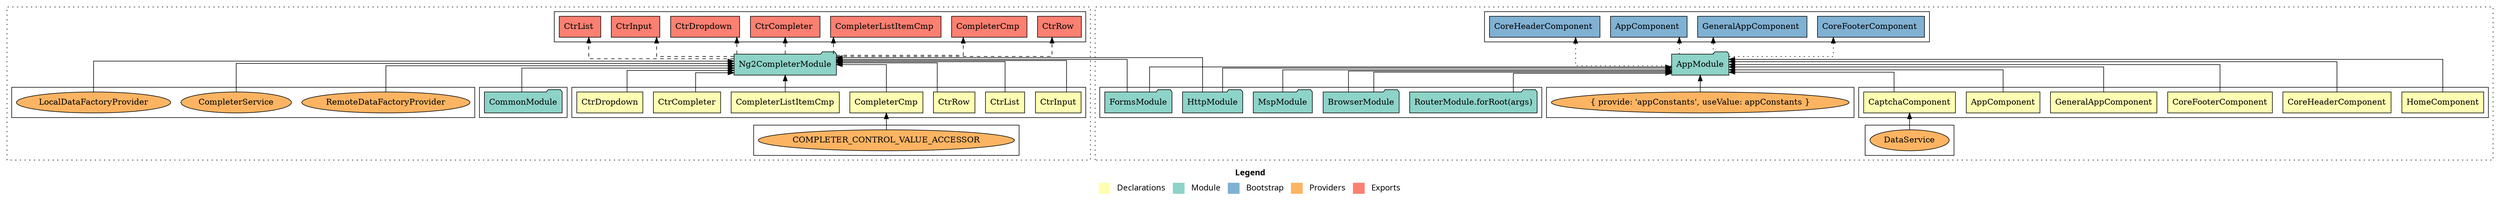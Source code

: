 digraph dependencies { node [shape="rect", style="filled", colorscheme=set312]; ranksep=0.4; compound=false; remincross=true; splines=true; splines=ortho; rankdir=LR; rankdir=TB; rankdir=BT; label=<<table BORDER="0"> <tr> <td colspan="5" align="center"><b>Legend</b></td> </tr> <tr> <td> <table BORDER="0"> <tr> <td bgcolor="#ffffb3" width="20"></td> <td>  Declarations</td> </tr> </table> </td> <td> <table BORDER="0"> <tr> <td bgcolor="#8dd3c7" width="20"></td> <td>  Module</td> </tr> </table> </td> <td> <table BORDER="0"> <tr> <td bgcolor="#80b1d3" width="20"></td> <td>  Bootstrap</td> </tr> </table> </td> <td> <table BORDER="0"> <tr> <td bgcolor="#fdb462" width="20"></td> <td>  Providers</td> </tr> </table> </td> <td> <table BORDER="0"> <tr> <td bgcolor="#fb8072" width="20"></td> <td>  Exports</td> </tr> </table> </td> </tr></table>>; ratio=compress; fontname="sans-serif";  subgraph "cluster_AppModule" { label=""; style="dotted";node [shape="folder", fillcolor=1]; subgraph cluster_AppModule_declarations { style="solid";node [style="filled", shape="rect"]; node [fillcolor=2]; "AppComponent"; node [fillcolor=2]; "CaptchaComponent"; }  "AppComponent" -> "AppModule" [style="solid", lhead="cluster_AppModule" ltail="cluster_AppModule_declarations"]; subgraph "cluster_AppModule_AppComponent_providers" { style="solid";  }  "CaptchaComponent" -> "AppModule" [style="solid", lhead="cluster_AppModule" ltail="cluster_AppModule_declarations"]; subgraph "cluster_AppModule_CaptchaComponent_providers" { style="solid";  node [fillcolor=6, shape="oval", style="filled"]; "DataService" -> "CaptchaComponent" [lhead="cluster_AppModule_declarations" ltail="cluster_AppModule_CaptchaComponent_providers"];  }    subgraph cluster_AppModule_imports { style="solid"; node [style="filled", fillcolor=1, shape="rect"];    "BrowserModule" [label="BrowserModule", shape="folder"];    "FormsModule" [label="FormsModule", shape="folder"];    "HttpModule" [label="HttpModule", shape="folder"];   }    "BrowserModule" -> "AppModule" [lhead="cluster_AppModule", ltail="cluster_AppModule_imports"];    "FormsModule" -> "AppModule" [lhead="cluster_AppModule", ltail="cluster_AppModule_imports"];    "HttpModule" -> "AppModule" [lhead="cluster_AppModule", ltail="cluster_AppModule_imports"];     subgraph cluster_AppModule_exports { style="solid";node [style="filled", fillcolor=4, shape="rect"];}    subgraph cluster_AppModule_bootstrap { style="solid"; node [style="filled", fillcolor=5, shape="rect"];  "AppComponent " [label="AppComponent ", shape="rect"]  }  "AppModule" -> "AppComponent " [style="dotted", lhead="cluster_AppModule_bootstrap" ltail="cluster_AppModule"];    subgraph cluster_AppModule_providers { style="solid"; node [style="filled", fillcolor=6, shape="rect"];   }     }  subgraph "cluster_Ng2CompleterModule" { label=""; style="dotted";node [shape="folder", fillcolor=1]; subgraph cluster_Ng2CompleterModule_declarations { style="solid";node [style="filled", shape="rect"]; node [fillcolor=2]; "CompleterListItemCmp"; node [fillcolor=2]; "CtrCompleter"; node [fillcolor=2]; "CtrDropdown"; node [fillcolor=2]; "CtrInput"; node [fillcolor=2]; "CtrList"; node [fillcolor=2]; "CtrRow"; node [fillcolor=2]; "CompleterCmp"; }  "CompleterListItemCmp" -> "Ng2CompleterModule" [style="solid", lhead="cluster_Ng2CompleterModule" ltail="cluster_Ng2CompleterModule_declarations"]; subgraph "cluster_Ng2CompleterModule_CompleterListItemCmp_providers" { style="solid";  }  "CtrCompleter" -> "Ng2CompleterModule" [style="solid", lhead="cluster_Ng2CompleterModule" ltail="cluster_Ng2CompleterModule_declarations"]; subgraph "cluster_Ng2CompleterModule_CtrCompleter_providers" { style="solid";  }  "CtrDropdown" -> "Ng2CompleterModule" [style="solid", lhead="cluster_Ng2CompleterModule" ltail="cluster_Ng2CompleterModule_declarations"]; subgraph "cluster_Ng2CompleterModule_CtrDropdown_providers" { style="solid";  }  "CtrInput" -> "Ng2CompleterModule" [style="solid", lhead="cluster_Ng2CompleterModule" ltail="cluster_Ng2CompleterModule_declarations"]; subgraph "cluster_Ng2CompleterModule_CtrInput_providers" { style="solid";  }  "CtrList" -> "Ng2CompleterModule" [style="solid", lhead="cluster_Ng2CompleterModule" ltail="cluster_Ng2CompleterModule_declarations"]; subgraph "cluster_Ng2CompleterModule_CtrList_providers" { style="solid";  }  "CtrRow" -> "Ng2CompleterModule" [style="solid", lhead="cluster_Ng2CompleterModule" ltail="cluster_Ng2CompleterModule_declarations"]; subgraph "cluster_Ng2CompleterModule_CtrRow_providers" { style="solid";  }  "CompleterCmp" -> "Ng2CompleterModule" [style="solid", lhead="cluster_Ng2CompleterModule" ltail="cluster_Ng2CompleterModule_declarations"]; subgraph "cluster_Ng2CompleterModule_CompleterCmp_providers" { style="solid";  node [fillcolor=6, shape="oval", style="filled"]; "COMPLETER_CONTROL_VALUE_ACCESSOR" -> "CompleterCmp" [lhead="cluster_Ng2CompleterModule_declarations" ltail="cluster_Ng2CompleterModule_CompleterCmp_providers"];  }    subgraph cluster_Ng2CompleterModule_imports { style="solid"; node [style="filled", fillcolor=1, shape="rect"];    "CommonModule" [label="CommonModule", shape="folder"];    "FormsModule" [label="FormsModule", shape="folder"];    "HttpModule" [label="HttpModule", shape="folder"];   }    "CommonModule" -> "Ng2CompleterModule" [lhead="cluster_Ng2CompleterModule", ltail="cluster_Ng2CompleterModule_imports"];    "FormsModule" -> "Ng2CompleterModule" [lhead="cluster_Ng2CompleterModule", ltail="cluster_Ng2CompleterModule_imports"];    "HttpModule" -> "Ng2CompleterModule" [lhead="cluster_Ng2CompleterModule", ltail="cluster_Ng2CompleterModule_imports"];     subgraph cluster_Ng2CompleterModule_exports { style="solid";node [style="filled", fillcolor=4, shape="rect"];"CompleterCmp " [label="CompleterCmp ", shape="rect"]"CompleterListItemCmp " [label="CompleterListItemCmp ", shape="rect"]"CtrCompleter " [label="CtrCompleter ", shape="rect"]"CtrDropdown " [label="CtrDropdown ", shape="rect"]"CtrInput " [label="CtrInput ", shape="rect"]"CtrList " [label="CtrList ", shape="rect"]"CtrRow " [label="CtrRow ", shape="rect"]}  "Ng2CompleterModule" -> "CompleterCmp " [style="dashed", ltail="cluster_Ng2CompleterModule" lhead="cluster_Ng2CompleterModule_exports"];  "Ng2CompleterModule" -> "CompleterListItemCmp " [style="dashed", ltail="cluster_Ng2CompleterModule" lhead="cluster_Ng2CompleterModule_exports"];  "Ng2CompleterModule" -> "CtrCompleter " [style="dashed", ltail="cluster_Ng2CompleterModule" lhead="cluster_Ng2CompleterModule_exports"];  "Ng2CompleterModule" -> "CtrDropdown " [style="dashed", ltail="cluster_Ng2CompleterModule" lhead="cluster_Ng2CompleterModule_exports"];  "Ng2CompleterModule" -> "CtrInput " [style="dashed", ltail="cluster_Ng2CompleterModule" lhead="cluster_Ng2CompleterModule_exports"];  "Ng2CompleterModule" -> "CtrList " [style="dashed", ltail="cluster_Ng2CompleterModule" lhead="cluster_Ng2CompleterModule_exports"];  "Ng2CompleterModule" -> "CtrRow " [style="dashed", ltail="cluster_Ng2CompleterModule" lhead="cluster_Ng2CompleterModule_exports"];    subgraph cluster_Ng2CompleterModule_bootstrap { style="solid"; node [style="filled", fillcolor=5, shape="rect"];  }    subgraph cluster_Ng2CompleterModule_providers { style="solid"; node [style="filled", fillcolor=6, shape="rect"];    "CompleterService" [label="CompleterService", shape="oval"];    "LocalDataFactoryProvider" [label="LocalDataFactoryProvider", shape="oval"];    "RemoteDataFactoryProvider" [label="RemoteDataFactoryProvider", shape="oval"];   }    "CompleterService" -> "Ng2CompleterModule" [lhead="cluster_Ng2CompleterModule", ltail="cluster_Ng2CompleterModule_providers"];    "LocalDataFactoryProvider" -> "Ng2CompleterModule" [lhead="cluster_Ng2CompleterModule", ltail="cluster_Ng2CompleterModule_providers"];    "RemoteDataFactoryProvider" -> "Ng2CompleterModule" [lhead="cluster_Ng2CompleterModule", ltail="cluster_Ng2CompleterModule_providers"];     }  subgraph "cluster_AppModule" { label=""; style="dotted";node [shape="folder", fillcolor=1]; subgraph cluster_AppModule_declarations { style="solid";node [style="filled", shape="rect"]; node [fillcolor=2]; "HomeComponent"; node [fillcolor=2]; "CoreHeaderComponent"; node [fillcolor=2]; "CoreFooterComponent"; node [fillcolor=2]; "GeneralAppComponent"; }  "HomeComponent" -> "AppModule" [style="solid", lhead="cluster_AppModule" ltail="cluster_AppModule_declarations"]; subgraph "cluster_AppModule_HomeComponent_providers" { style="solid";  }  "CoreHeaderComponent" -> "AppModule" [style="solid", lhead="cluster_AppModule" ltail="cluster_AppModule_declarations"]; subgraph "cluster_AppModule_CoreHeaderComponent_providers" { style="solid";  }  "CoreFooterComponent" -> "AppModule" [style="solid", lhead="cluster_AppModule" ltail="cluster_AppModule_declarations"]; subgraph "cluster_AppModule_CoreFooterComponent_providers" { style="solid";  }  "GeneralAppComponent" -> "AppModule" [style="solid", lhead="cluster_AppModule" ltail="cluster_AppModule_declarations"]; subgraph "cluster_AppModule_GeneralAppComponent_providers" { style="solid";  }    subgraph cluster_AppModule_imports { style="solid"; node [style="filled", fillcolor=1, shape="rect"];    "BrowserModule" [label="BrowserModule", shape="folder"];    "MspModule" [label="MspModule", shape="folder"];    "RouterModule.forRoot(args)" [label="RouterModule.forRoot(args)", shape="folder"];   }    "BrowserModule" -> "AppModule" [lhead="cluster_AppModule", ltail="cluster_AppModule_imports"];    "MspModule" -> "AppModule" [lhead="cluster_AppModule", ltail="cluster_AppModule_imports"];    "RouterModule.forRoot(args)" -> "AppModule" [lhead="cluster_AppModule", ltail="cluster_AppModule_imports"];     subgraph cluster_AppModule_exports { style="solid";node [style="filled", fillcolor=4, shape="rect"];}    subgraph cluster_AppModule_bootstrap { style="solid"; node [style="filled", fillcolor=5, shape="rect"];  "CoreHeaderComponent " [label="CoreHeaderComponent ", shape="rect"]  "CoreFooterComponent " [label="CoreFooterComponent ", shape="rect"]  "GeneralAppComponent " [label="GeneralAppComponent ", shape="rect"]  }  "AppModule" -> "CoreHeaderComponent " [style="dotted", lhead="cluster_AppModule_bootstrap" ltail="cluster_AppModule"];  "AppModule" -> "CoreFooterComponent " [style="dotted", lhead="cluster_AppModule_bootstrap" ltail="cluster_AppModule"];  "AppModule" -> "GeneralAppComponent " [style="dotted", lhead="cluster_AppModule_bootstrap" ltail="cluster_AppModule"];    subgraph cluster_AppModule_providers { style="solid"; node [style="filled", fillcolor=6, shape="rect"];    "{ provide: 'appConstants', useValue: appConstants }" [label="{ provide: 'appConstants', useValue: appConstants }", shape="oval"];   }    "{ provide: 'appConstants', useValue: appConstants }" -> "AppModule" [lhead="cluster_AppModule", ltail="cluster_AppModule_providers"];     }  }